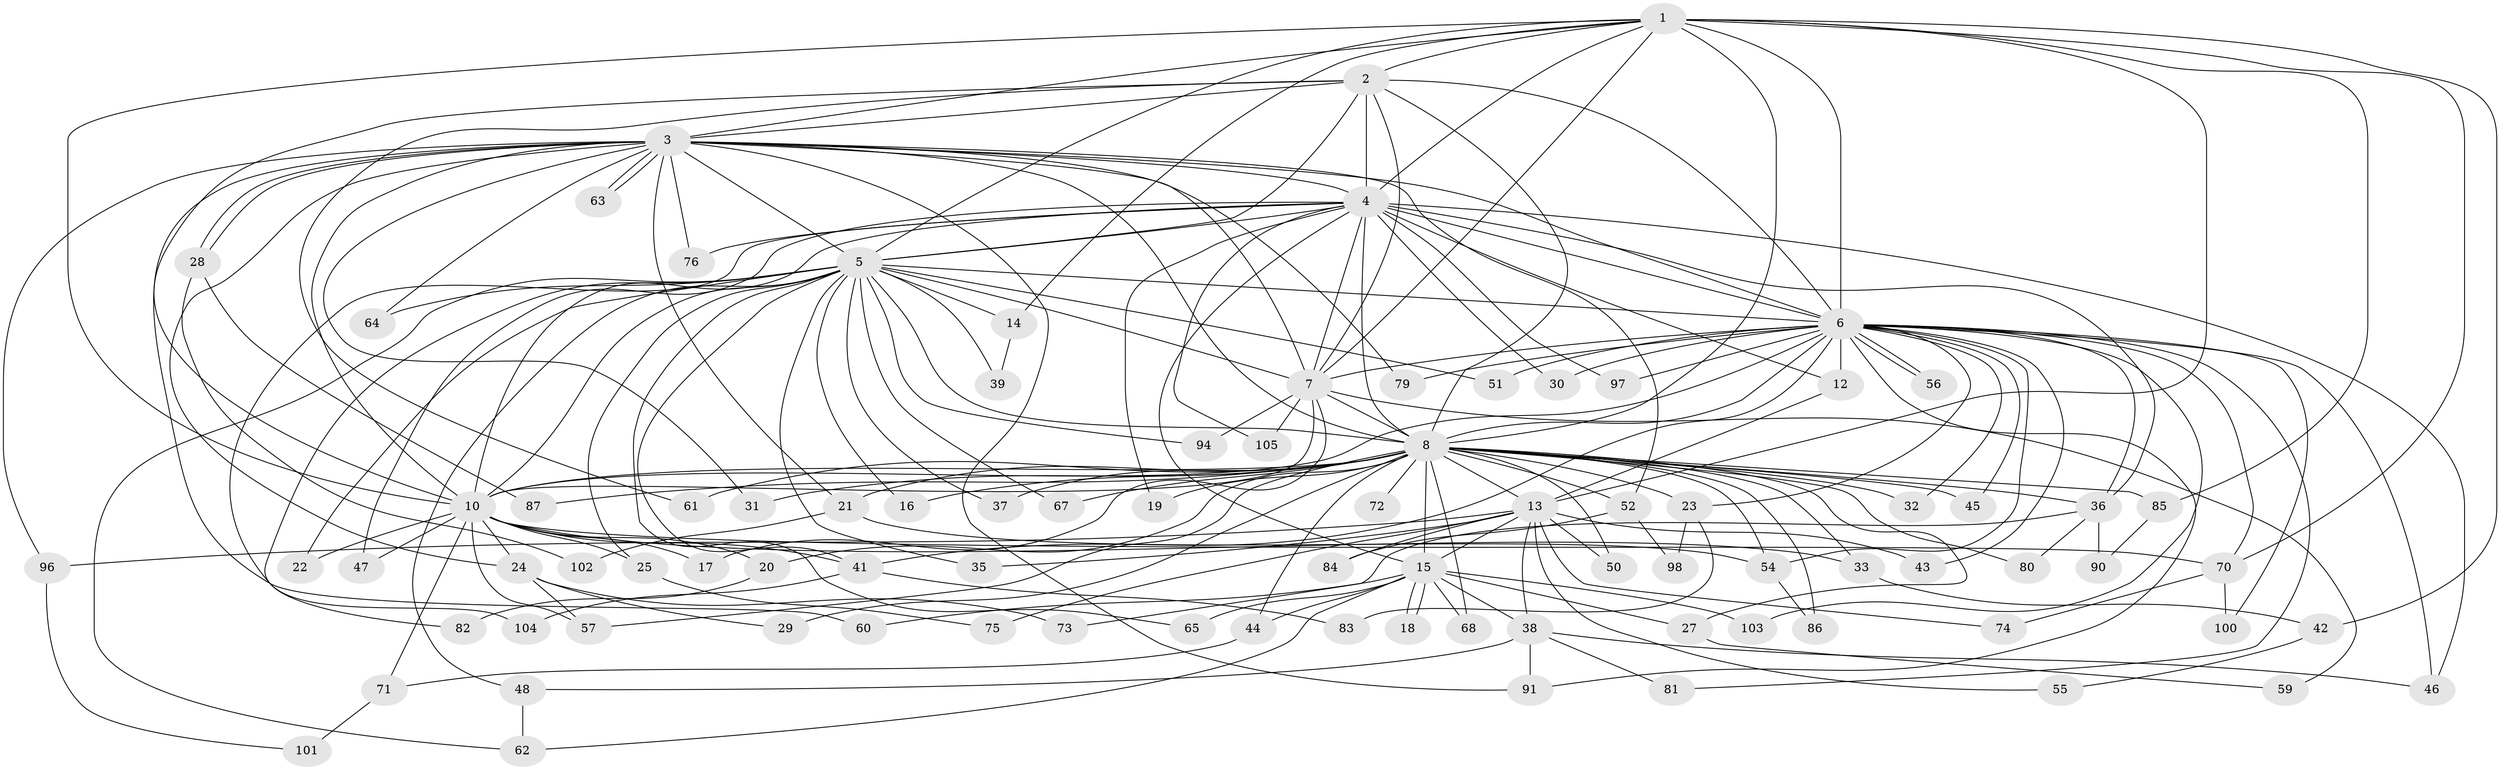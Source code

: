 // Generated by graph-tools (version 1.1) at 2025/23/03/03/25 07:23:45]
// undirected, 87 vertices, 201 edges
graph export_dot {
graph [start="1"]
  node [color=gray90,style=filled];
  1 [super="+77"];
  2;
  3 [super="+26"];
  4 [super="+66"];
  5 [super="+34"];
  6 [super="+78"];
  7 [super="+11"];
  8 [super="+9"];
  10 [super="+53"];
  12;
  13 [super="+58"];
  14;
  15 [super="+88"];
  16;
  17;
  18;
  19;
  20 [super="+40"];
  21;
  22;
  23;
  24 [super="+69"];
  25;
  27;
  28;
  29;
  30;
  31 [super="+93"];
  32;
  33;
  35;
  36;
  37;
  38 [super="+95"];
  39;
  41 [super="+99"];
  42;
  43;
  44;
  45;
  46 [super="+49"];
  47;
  48 [super="+89"];
  50;
  51;
  52;
  54 [super="+92"];
  55;
  56;
  57;
  59;
  60;
  61;
  62;
  63;
  64;
  65;
  67;
  68;
  70;
  71;
  72;
  73;
  74;
  75;
  76;
  79;
  80;
  81;
  82;
  83;
  84;
  85;
  86;
  87;
  90;
  91;
  94;
  96;
  97;
  98;
  100;
  101;
  102;
  103;
  104;
  105;
  1 -- 2;
  1 -- 3;
  1 -- 4;
  1 -- 5;
  1 -- 6;
  1 -- 7;
  1 -- 8 [weight=2];
  1 -- 10;
  1 -- 13;
  1 -- 14;
  1 -- 42;
  1 -- 85;
  1 -- 70;
  2 -- 3;
  2 -- 4;
  2 -- 5;
  2 -- 6;
  2 -- 7;
  2 -- 8 [weight=2];
  2 -- 10;
  2 -- 61;
  3 -- 4;
  3 -- 5;
  3 -- 6;
  3 -- 7;
  3 -- 8 [weight=2];
  3 -- 10;
  3 -- 21 [weight=2];
  3 -- 24;
  3 -- 28;
  3 -- 28;
  3 -- 31;
  3 -- 52;
  3 -- 60;
  3 -- 63;
  3 -- 63;
  3 -- 64;
  3 -- 76;
  3 -- 79;
  3 -- 91;
  3 -- 96;
  4 -- 5;
  4 -- 6;
  4 -- 7;
  4 -- 8 [weight=3];
  4 -- 10;
  4 -- 12;
  4 -- 19;
  4 -- 30;
  4 -- 36;
  4 -- 47;
  4 -- 76;
  4 -- 97;
  4 -- 105;
  4 -- 104;
  4 -- 15;
  4 -- 46;
  5 -- 6 [weight=2];
  5 -- 7;
  5 -- 8 [weight=2];
  5 -- 10;
  5 -- 14;
  5 -- 16;
  5 -- 22;
  5 -- 25;
  5 -- 35;
  5 -- 37;
  5 -- 39;
  5 -- 48;
  5 -- 51;
  5 -- 62;
  5 -- 64;
  5 -- 65;
  5 -- 82;
  5 -- 94;
  5 -- 67;
  5 -- 41;
  6 -- 7;
  6 -- 8 [weight=2];
  6 -- 10;
  6 -- 12;
  6 -- 23;
  6 -- 30;
  6 -- 32;
  6 -- 41;
  6 -- 43;
  6 -- 45;
  6 -- 46;
  6 -- 51;
  6 -- 54;
  6 -- 56;
  6 -- 56;
  6 -- 70;
  6 -- 79;
  6 -- 81;
  6 -- 91;
  6 -- 97;
  6 -- 100;
  6 -- 36;
  6 -- 103;
  7 -- 8 [weight=3];
  7 -- 10;
  7 -- 17;
  7 -- 94;
  7 -- 105;
  7 -- 59;
  8 -- 10 [weight=2];
  8 -- 20 [weight=2];
  8 -- 31 [weight=2];
  8 -- 32;
  8 -- 37;
  8 -- 44;
  8 -- 57;
  8 -- 85;
  8 -- 86;
  8 -- 13;
  8 -- 15;
  8 -- 16;
  8 -- 19;
  8 -- 21;
  8 -- 23;
  8 -- 27;
  8 -- 29;
  8 -- 33;
  8 -- 36;
  8 -- 45;
  8 -- 50;
  8 -- 52;
  8 -- 61;
  8 -- 67;
  8 -- 68;
  8 -- 72;
  8 -- 80;
  8 -- 87;
  8 -- 54;
  10 -- 17;
  10 -- 20;
  10 -- 22;
  10 -- 24;
  10 -- 25;
  10 -- 33 [weight=2];
  10 -- 41;
  10 -- 47;
  10 -- 57;
  10 -- 70;
  10 -- 71;
  12 -- 13;
  13 -- 15;
  13 -- 35;
  13 -- 38;
  13 -- 43;
  13 -- 50;
  13 -- 55;
  13 -- 74;
  13 -- 75;
  13 -- 84;
  13 -- 96;
  14 -- 39;
  15 -- 18;
  15 -- 18;
  15 -- 27;
  15 -- 38;
  15 -- 44;
  15 -- 60;
  15 -- 62;
  15 -- 65;
  15 -- 68;
  15 -- 103;
  20 -- 82;
  21 -- 54;
  21 -- 102;
  23 -- 83;
  23 -- 98;
  24 -- 29;
  24 -- 73;
  24 -- 57;
  25 -- 75;
  27 -- 59;
  28 -- 87;
  28 -- 102;
  33 -- 42;
  36 -- 73;
  36 -- 80;
  36 -- 90;
  38 -- 46;
  38 -- 48;
  38 -- 81;
  38 -- 91;
  41 -- 83;
  41 -- 104;
  42 -- 55;
  44 -- 71;
  48 -- 62;
  52 -- 84;
  52 -- 98;
  54 -- 86;
  70 -- 74;
  70 -- 100;
  71 -- 101;
  85 -- 90;
  96 -- 101;
}
